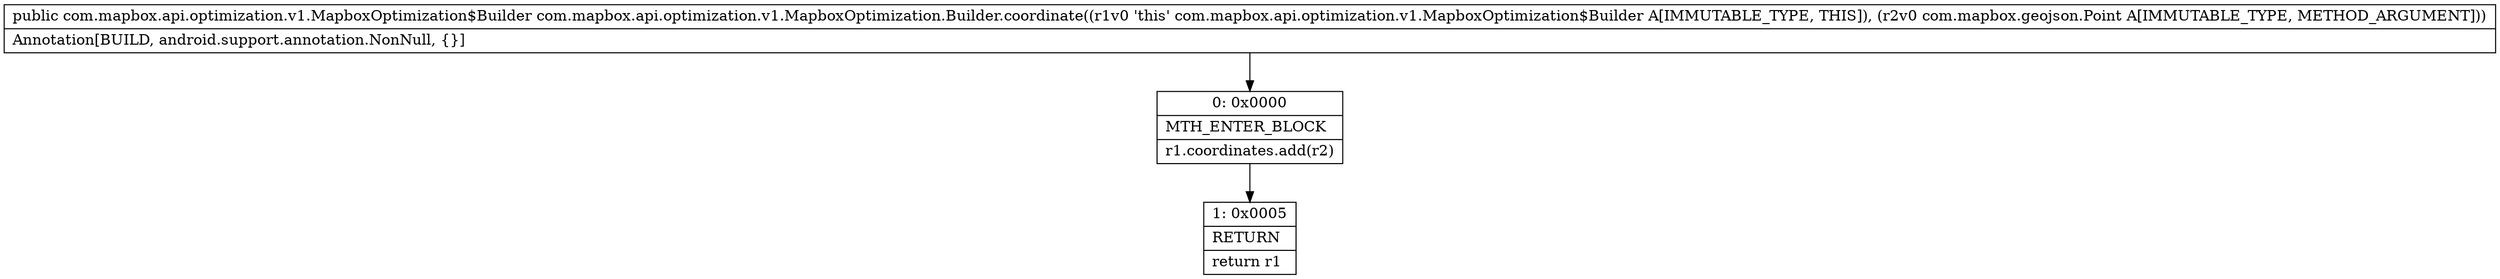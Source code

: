 digraph "CFG forcom.mapbox.api.optimization.v1.MapboxOptimization.Builder.coordinate(Lcom\/mapbox\/geojson\/Point;)Lcom\/mapbox\/api\/optimization\/v1\/MapboxOptimization$Builder;" {
Node_0 [shape=record,label="{0\:\ 0x0000|MTH_ENTER_BLOCK\l|r1.coordinates.add(r2)\l}"];
Node_1 [shape=record,label="{1\:\ 0x0005|RETURN\l|return r1\l}"];
MethodNode[shape=record,label="{public com.mapbox.api.optimization.v1.MapboxOptimization$Builder com.mapbox.api.optimization.v1.MapboxOptimization.Builder.coordinate((r1v0 'this' com.mapbox.api.optimization.v1.MapboxOptimization$Builder A[IMMUTABLE_TYPE, THIS]), (r2v0 com.mapbox.geojson.Point A[IMMUTABLE_TYPE, METHOD_ARGUMENT]))  | Annotation[BUILD, android.support.annotation.NonNull, \{\}]\l}"];
MethodNode -> Node_0;
Node_0 -> Node_1;
}

